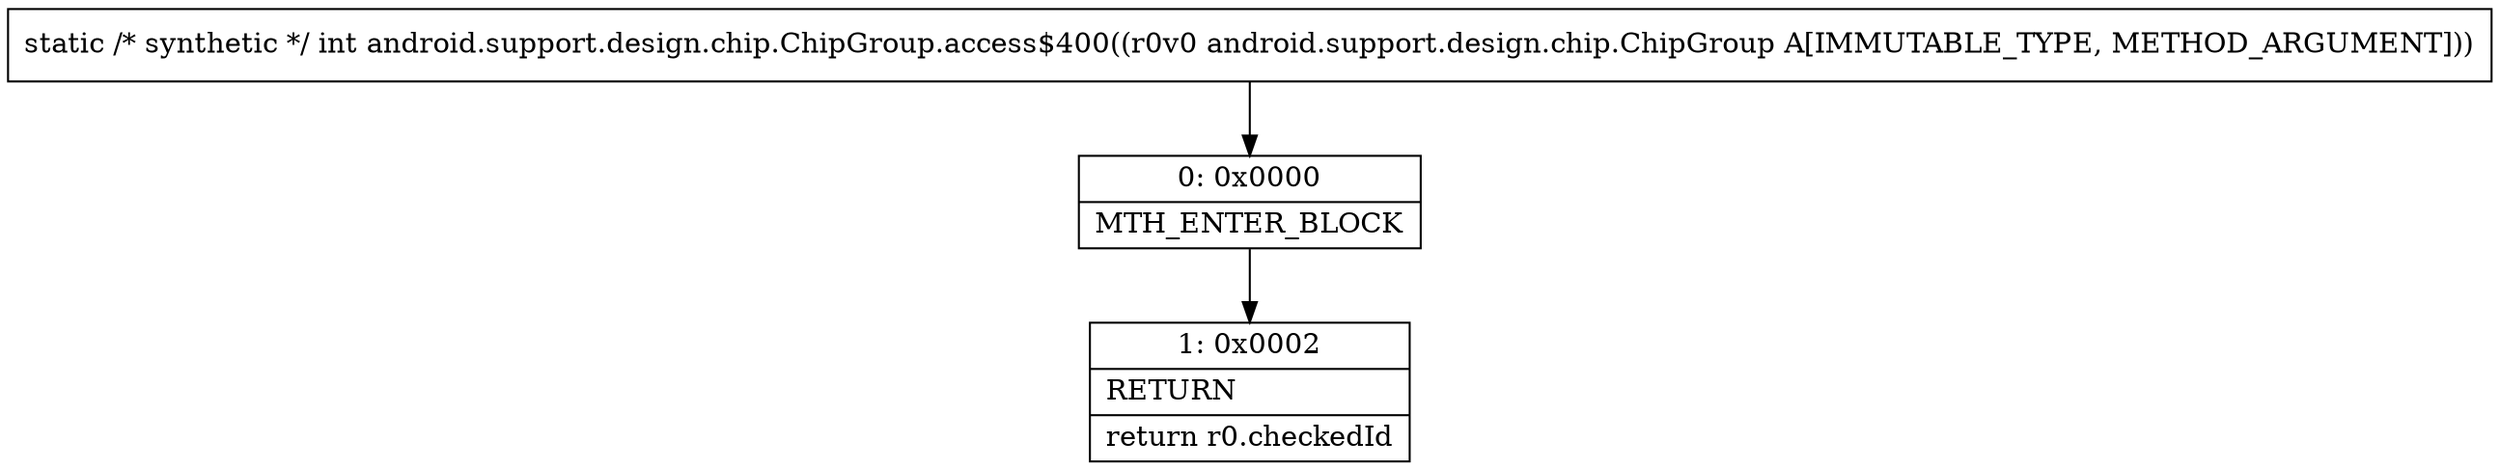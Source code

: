 digraph "CFG forandroid.support.design.chip.ChipGroup.access$400(Landroid\/support\/design\/chip\/ChipGroup;)I" {
Node_0 [shape=record,label="{0\:\ 0x0000|MTH_ENTER_BLOCK\l}"];
Node_1 [shape=record,label="{1\:\ 0x0002|RETURN\l|return r0.checkedId\l}"];
MethodNode[shape=record,label="{static \/* synthetic *\/ int android.support.design.chip.ChipGroup.access$400((r0v0 android.support.design.chip.ChipGroup A[IMMUTABLE_TYPE, METHOD_ARGUMENT])) }"];
MethodNode -> Node_0;
Node_0 -> Node_1;
}

